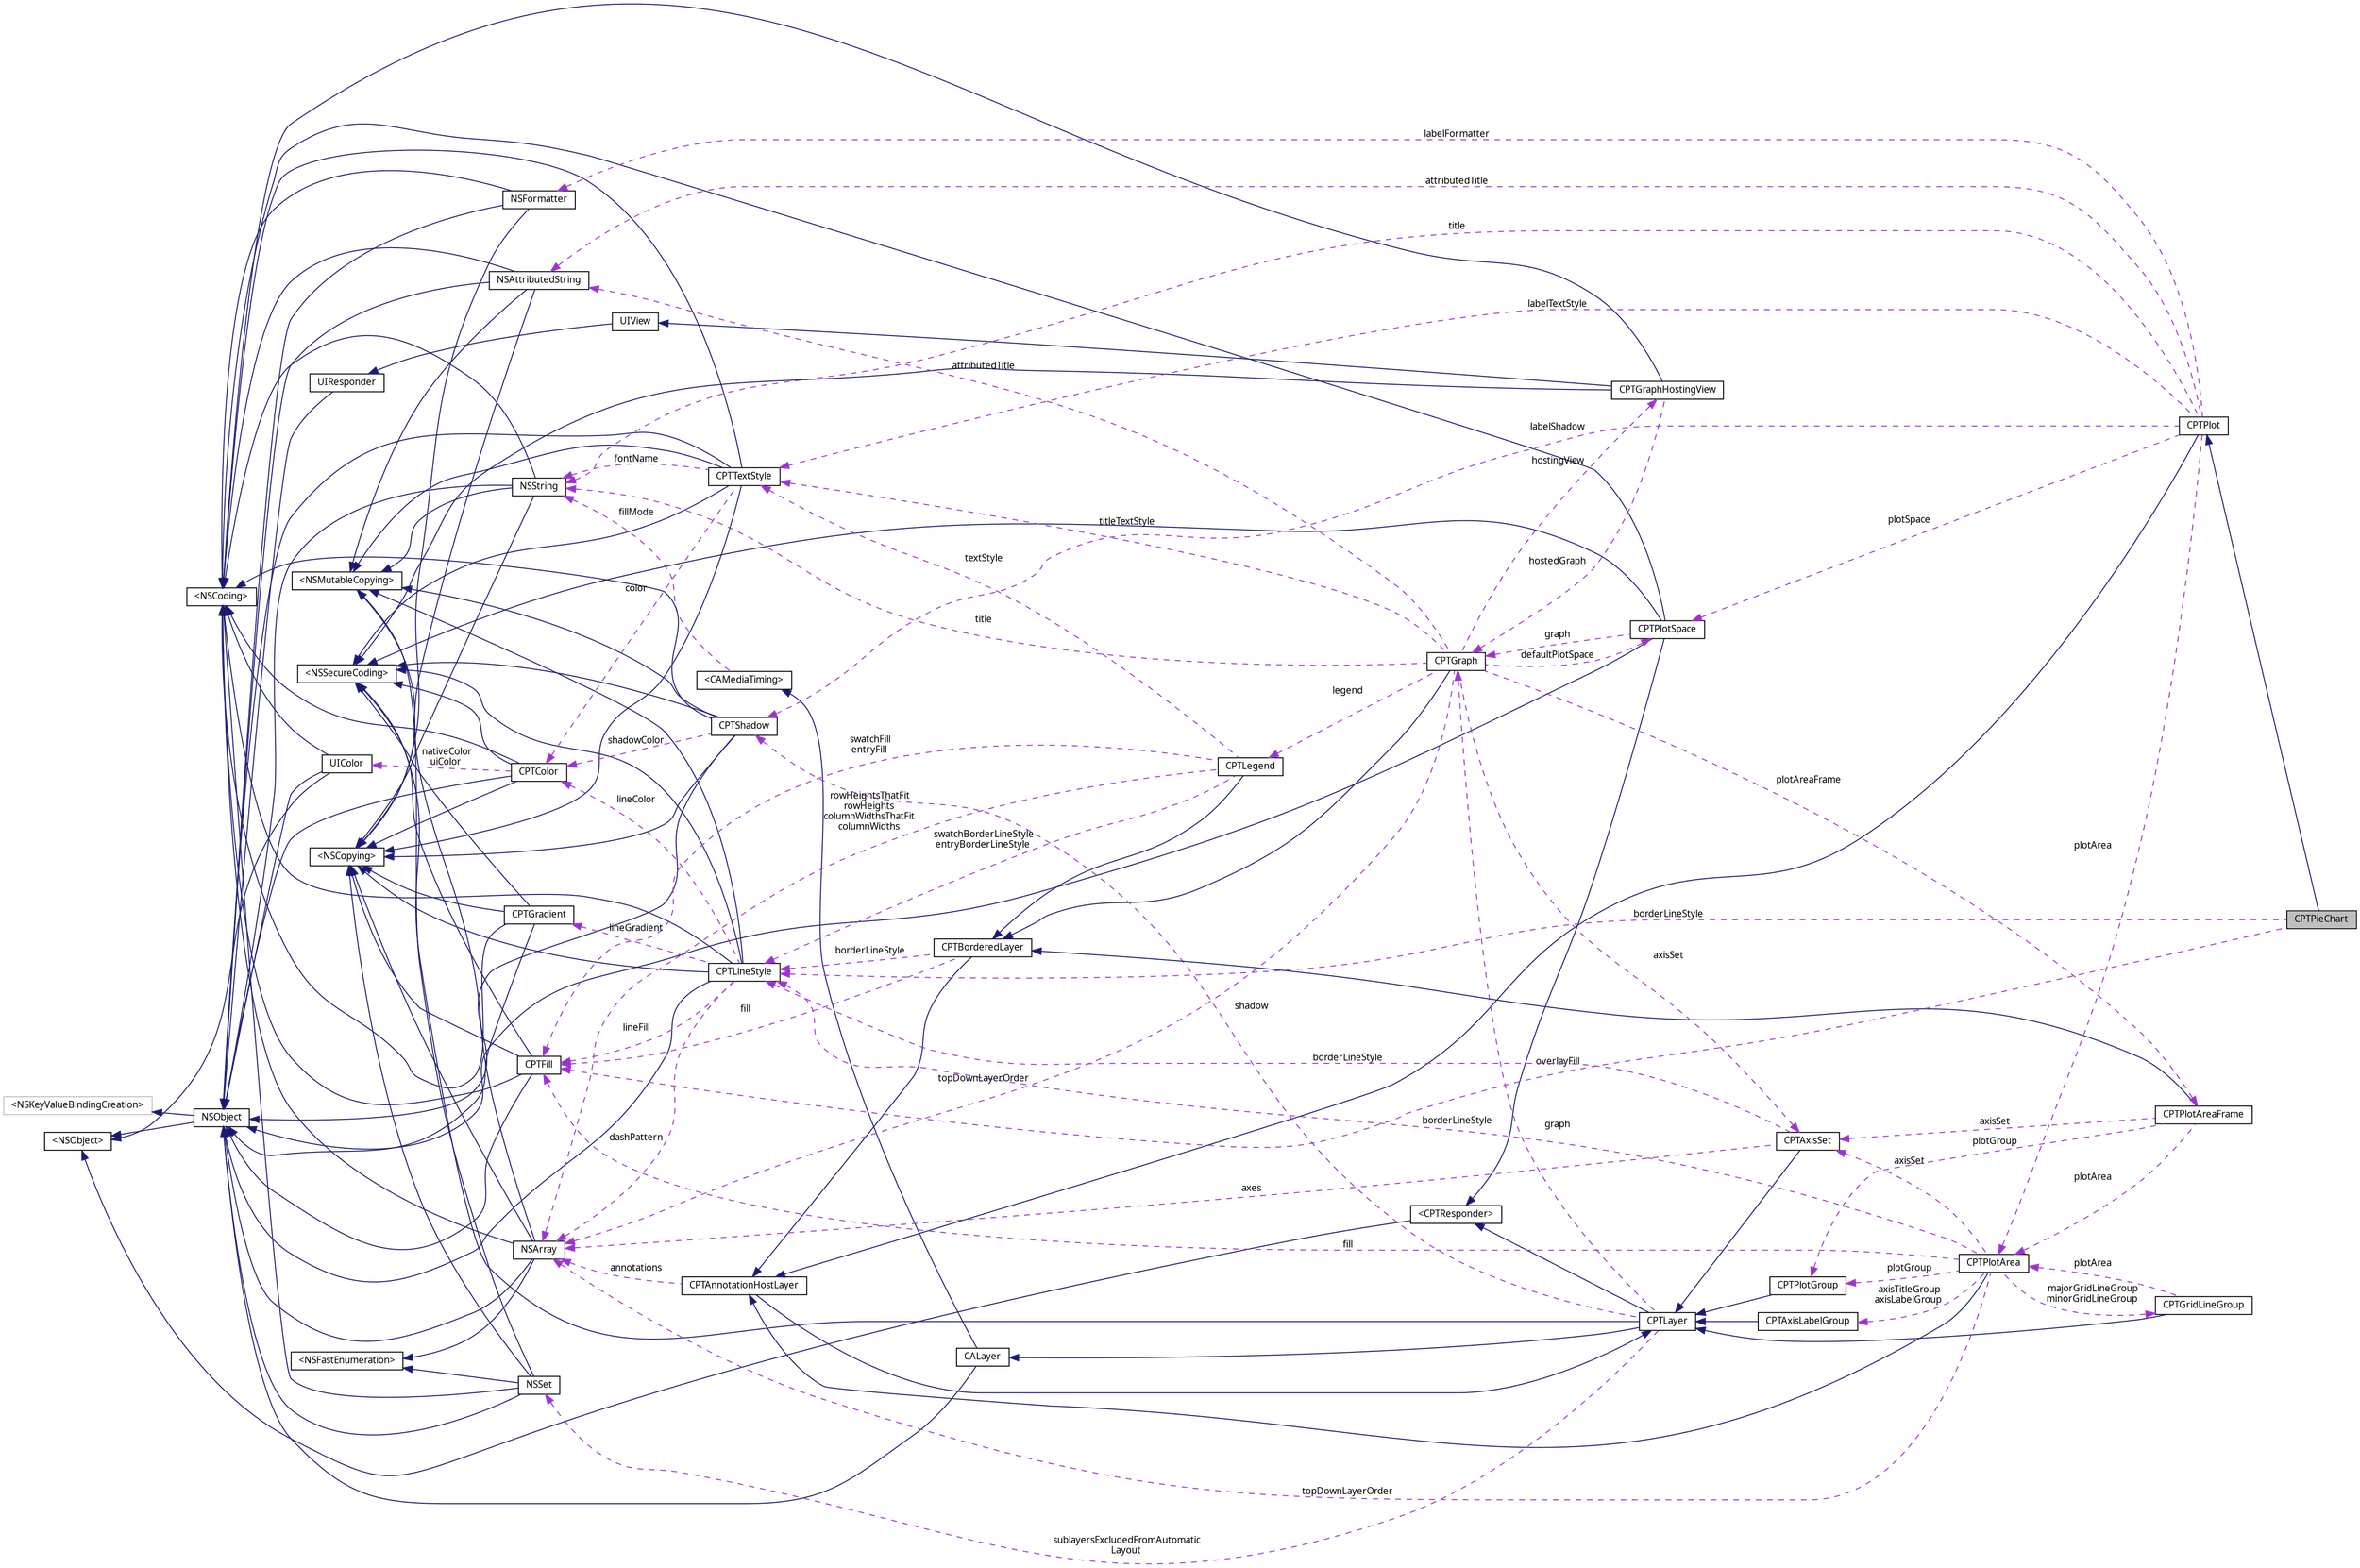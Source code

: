 digraph "CPTPieChart"
{
 // LATEX_PDF_SIZE
  bgcolor="transparent";
  edge [fontname="Lucinda Grande",fontsize="10",labelfontname="Lucinda Grande",labelfontsize="10"];
  node [fontname="Lucinda Grande",fontsize="10",shape=record];
  rankdir="LR";
  Node1 [label="CPTPieChart",height=0.2,width=0.4,color="black", fillcolor="grey75", style="filled", fontcolor="black",tooltip="A pie chart."];
  Node2 -> Node1 [dir="back",color="midnightblue",fontsize="10",style="solid",fontname="Lucinda Grande"];
  Node2 [label="CPTPlot",height=0.2,width=0.4,color="black",URL="$interface_c_p_t_plot.html",tooltip="An abstract plot class."];
  Node3 -> Node2 [dir="back",color="midnightblue",fontsize="10",style="solid",fontname="Lucinda Grande"];
  Node3 [label="CPTAnnotationHostLayer",height=0.2,width=0.4,color="black",URL="$interface_c_p_t_annotation_host_layer.html",tooltip="A container layer for annotations."];
  Node4 -> Node3 [dir="back",color="midnightblue",fontsize="10",style="solid",fontname="Lucinda Grande"];
  Node4 [label="CPTLayer",height=0.2,width=0.4,color="black",URL="$interface_c_p_t_layer.html",tooltip="Base class for all Core Animation layers in Core Plot."];
  Node5 -> Node4 [dir="back",color="midnightblue",fontsize="10",style="solid",fontname="Lucinda Grande"];
  Node5 [label="CALayer",height=0.2,width=0.4,color="black",URL="/Users/eskroch/Projects/Core Plot/documentation/doxygen/doxygen-cocoa-touch-tags.xml$https://developer.apple.com/library/ios/.html#documentation/GraphicsImaging/Reference/CALayer_class/Introduction/Introduction",tooltip=" "];
  Node6 -> Node5 [dir="back",color="midnightblue",fontsize="10",style="solid",fontname="Lucinda Grande"];
  Node6 [label="NSObject",height=0.2,width=0.4,color="black",URL="/Users/eskroch/Projects/Core Plot/documentation/doxygen/doxygen-cocoa-touch-tags.xml$https://developer.apple.com/library/ios/.html#documentation/Cocoa/Reference/Foundation/Classes/NSObject_Class/Reference/Reference",tooltip=" "];
  Node7 -> Node6 [dir="back",color="midnightblue",fontsize="10",style="solid",fontname="Lucinda Grande"];
  Node7 [label="\<NSObject\>",height=0.2,width=0.4,color="black",URL="/Users/eskroch/Projects/Core Plot/documentation/doxygen/doxygen-cocoa-touch-tags.xml$https://developer.apple.com/library/ios/.html#documentation/Cocoa/Reference/Foundation/Protocols/NSObject_Protocol/Reference/NSObject",tooltip=" "];
  Node8 -> Node6 [dir="back",color="midnightblue",fontsize="10",style="solid",fontname="Lucinda Grande"];
  Node8 [label="\<NSKeyValueBindingCreation\>",height=0.2,width=0.4,color="grey75",tooltip=" "];
  Node9 -> Node5 [dir="back",color="midnightblue",fontsize="10",style="solid",fontname="Lucinda Grande"];
  Node9 [label="\<CAMediaTiming\>",height=0.2,width=0.4,color="black",URL="/Users/eskroch/Projects/Core Plot/documentation/doxygen/doxygen-cocoa-touch-tags.xml$https://developer.apple.com/library/ios/.html#documentation/GraphicsImaging/Reference/CAMediaTiming_protocol/Introduction/Introduction",tooltip=" "];
  Node10 -> Node9 [dir="back",color="darkorchid3",fontsize="10",style="dashed",label=" fillMode" ,fontname="Lucinda Grande"];
  Node10 [label="NSString",height=0.2,width=0.4,color="black",URL="/Users/eskroch/Projects/Core Plot/documentation/doxygen/doxygen-cocoa-touch-tags.xml$https://developer.apple.com/library/ios/.html#documentation/Cocoa/Reference/Foundation/Classes/NSString_Class/Reference/NSString",tooltip=" "];
  Node6 -> Node10 [dir="back",color="midnightblue",fontsize="10",style="solid",fontname="Lucinda Grande"];
  Node11 -> Node10 [dir="back",color="midnightblue",fontsize="10",style="solid",fontname="Lucinda Grande"];
  Node11 [label="\<NSCoding\>",height=0.2,width=0.4,color="black",URL="/Users/eskroch/Projects/Core Plot/documentation/doxygen/doxygen-cocoa-touch-tags.xml$https://developer.apple.com/library/ios/.html#documentation/Cocoa/Reference/Foundation/Protocols/NSCoding_Protocol/Reference/Reference",tooltip=" "];
  Node12 -> Node10 [dir="back",color="midnightblue",fontsize="10",style="solid",fontname="Lucinda Grande"];
  Node12 [label="\<NSCopying\>",height=0.2,width=0.4,color="black",URL="/Users/eskroch/Projects/Core Plot/documentation/doxygen/doxygen-cocoa-touch-tags.xml$https://developer.apple.com/library/ios/.html#documentation/Cocoa/Reference/Foundation/Protocols/NSCopying_Protocol/Reference/Reference",tooltip=" "];
  Node13 -> Node10 [dir="back",color="midnightblue",fontsize="10",style="solid",fontname="Lucinda Grande"];
  Node13 [label="\<NSMutableCopying\>",height=0.2,width=0.4,color="black",URL="/Users/eskroch/Projects/Core Plot/documentation/doxygen/doxygen-cocoa-touch-tags.xml$https://developer.apple.com/library/ios/.html#documentation/Cocoa/Reference/Foundation/Protocols/NSMutableCopying_Protocol/Reference/Reference",tooltip=" "];
  Node14 -> Node4 [dir="back",color="midnightblue",fontsize="10",style="solid",fontname="Lucinda Grande"];
  Node14 [label="\<CPTResponder\>",height=0.2,width=0.4,color="black",URL="$protocol_c_p_t_responder-p.html",tooltip="The basis of all event processing in Core Plot."];
  Node7 -> Node14 [dir="back",color="midnightblue",fontsize="10",style="solid",fontname="Lucinda Grande"];
  Node15 -> Node4 [dir="back",color="midnightblue",fontsize="10",style="solid",fontname="Lucinda Grande"];
  Node15 [label="\<NSSecureCoding\>",height=0.2,width=0.4,color="black",URL="/Users/eskroch/Projects/Core Plot/documentation/doxygen/doxygen-cocoa-touch-tags.xml$https://developer.apple.com/library/ios/documentation/Foundation/Reference/NSSecureCoding_Protocol_Ref/.html",tooltip=" "];
  Node16 -> Node4 [dir="back",color="darkorchid3",fontsize="10",style="dashed",label=" shadow" ,fontname="Lucinda Grande"];
  Node16 [label="CPTShadow",height=0.2,width=0.4,color="black",URL="$interface_c_p_t_shadow.html",tooltip="Immutable wrapper for various shadow drawing properties."];
  Node6 -> Node16 [dir="back",color="midnightblue",fontsize="10",style="solid",fontname="Lucinda Grande"];
  Node12 -> Node16 [dir="back",color="midnightblue",fontsize="10",style="solid",fontname="Lucinda Grande"];
  Node13 -> Node16 [dir="back",color="midnightblue",fontsize="10",style="solid",fontname="Lucinda Grande"];
  Node11 -> Node16 [dir="back",color="midnightblue",fontsize="10",style="solid",fontname="Lucinda Grande"];
  Node15 -> Node16 [dir="back",color="midnightblue",fontsize="10",style="solid",fontname="Lucinda Grande"];
  Node17 -> Node16 [dir="back",color="darkorchid3",fontsize="10",style="dashed",label=" shadowColor" ,fontname="Lucinda Grande"];
  Node17 [label="CPTColor",height=0.2,width=0.4,color="black",URL="$interface_c_p_t_color.html",tooltip="An immutable color."];
  Node6 -> Node17 [dir="back",color="midnightblue",fontsize="10",style="solid",fontname="Lucinda Grande"];
  Node12 -> Node17 [dir="back",color="midnightblue",fontsize="10",style="solid",fontname="Lucinda Grande"];
  Node11 -> Node17 [dir="back",color="midnightblue",fontsize="10",style="solid",fontname="Lucinda Grande"];
  Node15 -> Node17 [dir="back",color="midnightblue",fontsize="10",style="solid",fontname="Lucinda Grande"];
  Node18 -> Node17 [dir="back",color="darkorchid3",fontsize="10",style="dashed",label=" nativeColor\nuiColor" ,fontname="Lucinda Grande"];
  Node18 [label="UIColor",height=0.2,width=0.4,color="black",URL="/Users/eskroch/Projects/Core Plot/documentation/doxygen/doxygen-cocoa-touch-tags.xml$https://developer.apple.com/library/ios/.html#documentation/UIKit/Reference/UIColor_Class/Reference/Reference",tooltip=" "];
  Node6 -> Node18 [dir="back",color="midnightblue",fontsize="10",style="solid",fontname="Lucinda Grande"];
  Node11 -> Node18 [dir="back",color="midnightblue",fontsize="10",style="solid",fontname="Lucinda Grande"];
  Node7 -> Node18 [dir="back",color="midnightblue",fontsize="10",style="solid",fontname="Lucinda Grande"];
  Node19 -> Node4 [dir="back",color="darkorchid3",fontsize="10",style="dashed",label=" sublayersExcludedFromAutomatic\lLayout" ,fontname="Lucinda Grande"];
  Node19 [label="NSSet",height=0.2,width=0.4,color="black",URL="/Users/eskroch/Projects/Core Plot/documentation/doxygen/doxygen-cocoa-touch-tags.xml$https://developer.apple.com/library/ios/.html#documentation/Cocoa/Reference/Foundation/Classes/NSSet_Class/Reference/Reference",tooltip=" "];
  Node6 -> Node19 [dir="back",color="midnightblue",fontsize="10",style="solid",fontname="Lucinda Grande"];
  Node11 -> Node19 [dir="back",color="midnightblue",fontsize="10",style="solid",fontname="Lucinda Grande"];
  Node12 -> Node19 [dir="back",color="midnightblue",fontsize="10",style="solid",fontname="Lucinda Grande"];
  Node20 -> Node19 [dir="back",color="midnightblue",fontsize="10",style="solid",fontname="Lucinda Grande"];
  Node20 [label="\<NSFastEnumeration\>",height=0.2,width=0.4,color="black",URL="/Users/eskroch/Projects/Core Plot/documentation/doxygen/doxygen-cocoa-touch-tags.xml$https://developer.apple.com/library/ios/.html#documentation/Cocoa/Reference/NSFastEnumeration_protocol/Reference/NSFastEnumeration",tooltip=" "];
  Node13 -> Node19 [dir="back",color="midnightblue",fontsize="10",style="solid",fontname="Lucinda Grande"];
  Node21 -> Node4 [dir="back",color="darkorchid3",fontsize="10",style="dashed",label=" graph" ,fontname="Lucinda Grande"];
  Node21 [label="CPTGraph",height=0.2,width=0.4,color="black",URL="$interface_c_p_t_graph.html",tooltip="An abstract graph class."];
  Node22 -> Node21 [dir="back",color="midnightblue",fontsize="10",style="solid",fontname="Lucinda Grande"];
  Node22 [label="CPTBorderedLayer",height=0.2,width=0.4,color="black",URL="$interface_c_p_t_bordered_layer.html",tooltip="A layer with a border line and background fill."];
  Node3 -> Node22 [dir="back",color="midnightblue",fontsize="10",style="solid",fontname="Lucinda Grande"];
  Node23 -> Node22 [dir="back",color="darkorchid3",fontsize="10",style="dashed",label=" fill" ,fontname="Lucinda Grande"];
  Node23 [label="CPTFill",height=0.2,width=0.4,color="black",URL="$interface_c_p_t_fill.html",tooltip="Draws area fills."];
  Node6 -> Node23 [dir="back",color="midnightblue",fontsize="10",style="solid",fontname="Lucinda Grande"];
  Node12 -> Node23 [dir="back",color="midnightblue",fontsize="10",style="solid",fontname="Lucinda Grande"];
  Node11 -> Node23 [dir="back",color="midnightblue",fontsize="10",style="solid",fontname="Lucinda Grande"];
  Node15 -> Node23 [dir="back",color="midnightblue",fontsize="10",style="solid",fontname="Lucinda Grande"];
  Node24 -> Node22 [dir="back",color="darkorchid3",fontsize="10",style="dashed",label=" borderLineStyle" ,fontname="Lucinda Grande"];
  Node24 [label="CPTLineStyle",height=0.2,width=0.4,color="black",URL="$interface_c_p_t_line_style.html",tooltip="Immutable wrapper for various line drawing properties. Create a CPTMutableLineStyle if you want to cu..."];
  Node6 -> Node24 [dir="back",color="midnightblue",fontsize="10",style="solid",fontname="Lucinda Grande"];
  Node12 -> Node24 [dir="back",color="midnightblue",fontsize="10",style="solid",fontname="Lucinda Grande"];
  Node13 -> Node24 [dir="back",color="midnightblue",fontsize="10",style="solid",fontname="Lucinda Grande"];
  Node11 -> Node24 [dir="back",color="midnightblue",fontsize="10",style="solid",fontname="Lucinda Grande"];
  Node15 -> Node24 [dir="back",color="midnightblue",fontsize="10",style="solid",fontname="Lucinda Grande"];
  Node23 -> Node24 [dir="back",color="darkorchid3",fontsize="10",style="dashed",label=" lineFill" ,fontname="Lucinda Grande"];
  Node25 -> Node24 [dir="back",color="darkorchid3",fontsize="10",style="dashed",label=" lineGradient" ,fontname="Lucinda Grande"];
  Node25 [label="CPTGradient",height=0.2,width=0.4,color="black",URL="$interface_c_p_t_gradient.html",tooltip="Draws color gradient fills."];
  Node6 -> Node25 [dir="back",color="midnightblue",fontsize="10",style="solid",fontname="Lucinda Grande"];
  Node12 -> Node25 [dir="back",color="midnightblue",fontsize="10",style="solid",fontname="Lucinda Grande"];
  Node11 -> Node25 [dir="back",color="midnightblue",fontsize="10",style="solid",fontname="Lucinda Grande"];
  Node15 -> Node25 [dir="back",color="midnightblue",fontsize="10",style="solid",fontname="Lucinda Grande"];
  Node17 -> Node24 [dir="back",color="darkorchid3",fontsize="10",style="dashed",label=" lineColor" ,fontname="Lucinda Grande"];
  Node26 -> Node24 [dir="back",color="darkorchid3",fontsize="10",style="dashed",label=" dashPattern" ,fontname="Lucinda Grande"];
  Node26 [label="NSArray",height=0.2,width=0.4,color="black",URL="/Users/eskroch/Projects/Core Plot/documentation/doxygen/doxygen-cocoa-touch-tags.xml$https://developer.apple.com/library/ios/.html#documentation/Cocoa/Reference/Foundation/Classes/NSArray_Class/NSArray",tooltip=" "];
  Node6 -> Node26 [dir="back",color="midnightblue",fontsize="10",style="solid",fontname="Lucinda Grande"];
  Node11 -> Node26 [dir="back",color="midnightblue",fontsize="10",style="solid",fontname="Lucinda Grande"];
  Node12 -> Node26 [dir="back",color="midnightblue",fontsize="10",style="solid",fontname="Lucinda Grande"];
  Node20 -> Node26 [dir="back",color="midnightblue",fontsize="10",style="solid",fontname="Lucinda Grande"];
  Node13 -> Node26 [dir="back",color="midnightblue",fontsize="10",style="solid",fontname="Lucinda Grande"];
  Node27 -> Node21 [dir="back",color="darkorchid3",fontsize="10",style="dashed",label=" titleTextStyle" ,fontname="Lucinda Grande"];
  Node27 [label="CPTTextStyle",height=0.2,width=0.4,color="black",URL="$interface_c_p_t_text_style.html",tooltip="Immutable wrapper for various text style properties."];
  Node6 -> Node27 [dir="back",color="midnightblue",fontsize="10",style="solid",fontname="Lucinda Grande"];
  Node12 -> Node27 [dir="back",color="midnightblue",fontsize="10",style="solid",fontname="Lucinda Grande"];
  Node13 -> Node27 [dir="back",color="midnightblue",fontsize="10",style="solid",fontname="Lucinda Grande"];
  Node11 -> Node27 [dir="back",color="midnightblue",fontsize="10",style="solid",fontname="Lucinda Grande"];
  Node15 -> Node27 [dir="back",color="midnightblue",fontsize="10",style="solid",fontname="Lucinda Grande"];
  Node10 -> Node27 [dir="back",color="darkorchid3",fontsize="10",style="dashed",label=" fontName" ,fontname="Lucinda Grande"];
  Node17 -> Node27 [dir="back",color="darkorchid3",fontsize="10",style="dashed",label=" color" ,fontname="Lucinda Grande"];
  Node28 -> Node21 [dir="back",color="darkorchid3",fontsize="10",style="dashed",label=" hostingView" ,fontname="Lucinda Grande"];
  Node28 [label="CPTGraphHostingView",height=0.2,width=0.4,color="black",URL="$interface_c_p_t_graph_hosting_view.html",tooltip="A container view for displaying a CPTGraph."];
  Node29 -> Node28 [dir="back",color="midnightblue",fontsize="10",style="solid",fontname="Lucinda Grande"];
  Node29 [label="UIView",height=0.2,width=0.4,color="black",URL="/Users/eskroch/Projects/Core Plot/documentation/doxygen/doxygen-cocoa-touch-tags.xml$https://developer.apple.com/library/ios/.html#documentation/UIKit/Reference/UIView_Class/UIView/UIView",tooltip=" "];
  Node30 -> Node29 [dir="back",color="midnightblue",fontsize="10",style="solid",fontname="Lucinda Grande"];
  Node30 [label="UIResponder",height=0.2,width=0.4,color="black",URL="/Users/eskroch/Projects/Core Plot/documentation/doxygen/doxygen-cocoa-touch-tags.xml$https://developer.apple.com/library/ios/#documentation/UIKit/Reference/UIResponder_Class/Reference/Reference.html.html#//apple_ref/occ/cl/UIResponder",tooltip=" "];
  Node6 -> Node30 [dir="back",color="midnightblue",fontsize="10",style="solid",fontname="Lucinda Grande"];
  Node11 -> Node28 [dir="back",color="midnightblue",fontsize="10",style="solid",fontname="Lucinda Grande"];
  Node15 -> Node28 [dir="back",color="midnightblue",fontsize="10",style="solid",fontname="Lucinda Grande"];
  Node21 -> Node28 [dir="back",color="darkorchid3",fontsize="10",style="dashed",label=" hostedGraph" ,fontname="Lucinda Grande"];
  Node31 -> Node21 [dir="back",color="darkorchid3",fontsize="10",style="dashed",label=" axisSet" ,fontname="Lucinda Grande"];
  Node31 [label="CPTAxisSet",height=0.2,width=0.4,color="black",URL="$interface_c_p_t_axis_set.html",tooltip="A container layer for the set of axes for a graph."];
  Node4 -> Node31 [dir="back",color="midnightblue",fontsize="10",style="solid",fontname="Lucinda Grande"];
  Node24 -> Node31 [dir="back",color="darkorchid3",fontsize="10",style="dashed",label=" borderLineStyle" ,fontname="Lucinda Grande"];
  Node26 -> Node31 [dir="back",color="darkorchid3",fontsize="10",style="dashed",label=" axes" ,fontname="Lucinda Grande"];
  Node32 -> Node21 [dir="back",color="darkorchid3",fontsize="10",style="dashed",label=" attributedTitle" ,fontname="Lucinda Grande"];
  Node32 [label="NSAttributedString",height=0.2,width=0.4,color="black",URL="/Users/eskroch/Projects/Core Plot/documentation/doxygen/doxygen-cocoa-touch-tags.xml$https://developer.apple.com/library/ios/.html#documentation/Cocoa/Reference/Foundation/Classes/NSAttributedString_Class/Reference/NSAttributedString",tooltip=" "];
  Node6 -> Node32 [dir="back",color="midnightblue",fontsize="10",style="solid",fontname="Lucinda Grande"];
  Node11 -> Node32 [dir="back",color="midnightblue",fontsize="10",style="solid",fontname="Lucinda Grande"];
  Node12 -> Node32 [dir="back",color="midnightblue",fontsize="10",style="solid",fontname="Lucinda Grande"];
  Node13 -> Node32 [dir="back",color="midnightblue",fontsize="10",style="solid",fontname="Lucinda Grande"];
  Node33 -> Node21 [dir="back",color="darkorchid3",fontsize="10",style="dashed",label=" plotAreaFrame" ,fontname="Lucinda Grande"];
  Node33 [label="CPTPlotAreaFrame",height=0.2,width=0.4,color="black",URL="$interface_c_p_t_plot_area_frame.html",tooltip="A layer drawn on top of the graph layer and behind all plot elements."];
  Node22 -> Node33 [dir="back",color="midnightblue",fontsize="10",style="solid",fontname="Lucinda Grande"];
  Node31 -> Node33 [dir="back",color="darkorchid3",fontsize="10",style="dashed",label=" axisSet" ,fontname="Lucinda Grande"];
  Node34 -> Node33 [dir="back",color="darkorchid3",fontsize="10",style="dashed",label=" plotArea" ,fontname="Lucinda Grande"];
  Node34 [label="CPTPlotArea",height=0.2,width=0.4,color="black",URL="$interface_c_p_t_plot_area.html",tooltip="A layer representing the actual plotting area of a graph."];
  Node3 -> Node34 [dir="back",color="midnightblue",fontsize="10",style="solid",fontname="Lucinda Grande"];
  Node35 -> Node34 [dir="back",color="darkorchid3",fontsize="10",style="dashed",label=" majorGridLineGroup\nminorGridLineGroup" ,fontname="Lucinda Grande"];
  Node35 [label="CPTGridLineGroup",height=0.2,width=0.4,color="black",URL="$interface_c_p_t_grid_line_group.html",tooltip="A group of grid line layers."];
  Node4 -> Node35 [dir="back",color="midnightblue",fontsize="10",style="solid",fontname="Lucinda Grande"];
  Node34 -> Node35 [dir="back",color="darkorchid3",fontsize="10",style="dashed",label=" plotArea" ,fontname="Lucinda Grande"];
  Node23 -> Node34 [dir="back",color="darkorchid3",fontsize="10",style="dashed",label=" fill" ,fontname="Lucinda Grande"];
  Node31 -> Node34 [dir="back",color="darkorchid3",fontsize="10",style="dashed",label=" axisSet" ,fontname="Lucinda Grande"];
  Node24 -> Node34 [dir="back",color="darkorchid3",fontsize="10",style="dashed",label=" borderLineStyle" ,fontname="Lucinda Grande"];
  Node36 -> Node34 [dir="back",color="darkorchid3",fontsize="10",style="dashed",label=" axisTitleGroup\naxisLabelGroup" ,fontname="Lucinda Grande"];
  Node36 [label="CPTAxisLabelGroup",height=0.2,width=0.4,color="black",URL="$interface_c_p_t_axis_label_group.html",tooltip="A container layer for the axis labels."];
  Node4 -> Node36 [dir="back",color="midnightblue",fontsize="10",style="solid",fontname="Lucinda Grande"];
  Node37 -> Node34 [dir="back",color="darkorchid3",fontsize="10",style="dashed",label=" plotGroup" ,fontname="Lucinda Grande"];
  Node37 [label="CPTPlotGroup",height=0.2,width=0.4,color="black",URL="$interface_c_p_t_plot_group.html",tooltip="Defines the coordinate system of a plot."];
  Node4 -> Node37 [dir="back",color="midnightblue",fontsize="10",style="solid",fontname="Lucinda Grande"];
  Node26 -> Node34 [dir="back",color="darkorchid3",fontsize="10",style="dashed",label=" topDownLayerOrder" ,fontname="Lucinda Grande"];
  Node37 -> Node33 [dir="back",color="darkorchid3",fontsize="10",style="dashed",label=" plotGroup" ,fontname="Lucinda Grande"];
  Node10 -> Node21 [dir="back",color="darkorchid3",fontsize="10",style="dashed",label=" title" ,fontname="Lucinda Grande"];
  Node38 -> Node21 [dir="back",color="darkorchid3",fontsize="10",style="dashed",label=" defaultPlotSpace" ,fontname="Lucinda Grande"];
  Node38 [label="CPTPlotSpace",height=0.2,width=0.4,color="black",URL="$interface_c_p_t_plot_space.html",tooltip="Defines the coordinate system of a plot."];
  Node6 -> Node38 [dir="back",color="midnightblue",fontsize="10",style="solid",fontname="Lucinda Grande"];
  Node14 -> Node38 [dir="back",color="midnightblue",fontsize="10",style="solid",fontname="Lucinda Grande"];
  Node11 -> Node38 [dir="back",color="midnightblue",fontsize="10",style="solid",fontname="Lucinda Grande"];
  Node15 -> Node38 [dir="back",color="midnightblue",fontsize="10",style="solid",fontname="Lucinda Grande"];
  Node21 -> Node38 [dir="back",color="darkorchid3",fontsize="10",style="dashed",label=" graph" ,fontname="Lucinda Grande"];
  Node39 -> Node21 [dir="back",color="darkorchid3",fontsize="10",style="dashed",label=" legend" ,fontname="Lucinda Grande"];
  Node39 [label="CPTLegend",height=0.2,width=0.4,color="black",URL="$interface_c_p_t_legend.html",tooltip="A graph legend."];
  Node22 -> Node39 [dir="back",color="midnightblue",fontsize="10",style="solid",fontname="Lucinda Grande"];
  Node27 -> Node39 [dir="back",color="darkorchid3",fontsize="10",style="dashed",label=" textStyle" ,fontname="Lucinda Grande"];
  Node23 -> Node39 [dir="back",color="darkorchid3",fontsize="10",style="dashed",label=" swatchFill\nentryFill" ,fontname="Lucinda Grande"];
  Node24 -> Node39 [dir="back",color="darkorchid3",fontsize="10",style="dashed",label=" swatchBorderLineStyle\nentryBorderLineStyle" ,fontname="Lucinda Grande"];
  Node26 -> Node39 [dir="back",color="darkorchid3",fontsize="10",style="dashed",label=" rowHeightsThatFit\nrowHeights\ncolumnWidthsThatFit\ncolumnWidths" ,fontname="Lucinda Grande"];
  Node26 -> Node21 [dir="back",color="darkorchid3",fontsize="10",style="dashed",label=" topDownLayerOrder" ,fontname="Lucinda Grande"];
  Node26 -> Node3 [dir="back",color="darkorchid3",fontsize="10",style="dashed",label=" annotations" ,fontname="Lucinda Grande"];
  Node16 -> Node2 [dir="back",color="darkorchid3",fontsize="10",style="dashed",label=" labelShadow" ,fontname="Lucinda Grande"];
  Node40 -> Node2 [dir="back",color="darkorchid3",fontsize="10",style="dashed",label=" labelFormatter" ,fontname="Lucinda Grande"];
  Node40 [label="NSFormatter",height=0.2,width=0.4,color="black",URL="/Users/eskroch/Projects/Core Plot/documentation/doxygen/doxygen-cocoa-touch-tags.xml$https://developer.apple.com/library/ios/.html#documentation/Cocoa/Reference/Foundation/Classes/NSFormatter_Class/Reference/Reference",tooltip=" "];
  Node6 -> Node40 [dir="back",color="midnightblue",fontsize="10",style="solid",fontname="Lucinda Grande"];
  Node11 -> Node40 [dir="back",color="midnightblue",fontsize="10",style="solid",fontname="Lucinda Grande"];
  Node12 -> Node40 [dir="back",color="midnightblue",fontsize="10",style="solid",fontname="Lucinda Grande"];
  Node27 -> Node2 [dir="back",color="darkorchid3",fontsize="10",style="dashed",label=" labelTextStyle" ,fontname="Lucinda Grande"];
  Node32 -> Node2 [dir="back",color="darkorchid3",fontsize="10",style="dashed",label=" attributedTitle" ,fontname="Lucinda Grande"];
  Node34 -> Node2 [dir="back",color="darkorchid3",fontsize="10",style="dashed",label=" plotArea" ,fontname="Lucinda Grande"];
  Node10 -> Node2 [dir="back",color="darkorchid3",fontsize="10",style="dashed",label=" title" ,fontname="Lucinda Grande"];
  Node38 -> Node2 [dir="back",color="darkorchid3",fontsize="10",style="dashed",label=" plotSpace" ,fontname="Lucinda Grande"];
  Node23 -> Node1 [dir="back",color="darkorchid3",fontsize="10",style="dashed",label=" overlayFill" ,fontname="Lucinda Grande"];
  Node24 -> Node1 [dir="back",color="darkorchid3",fontsize="10",style="dashed",label=" borderLineStyle" ,fontname="Lucinda Grande"];
}
